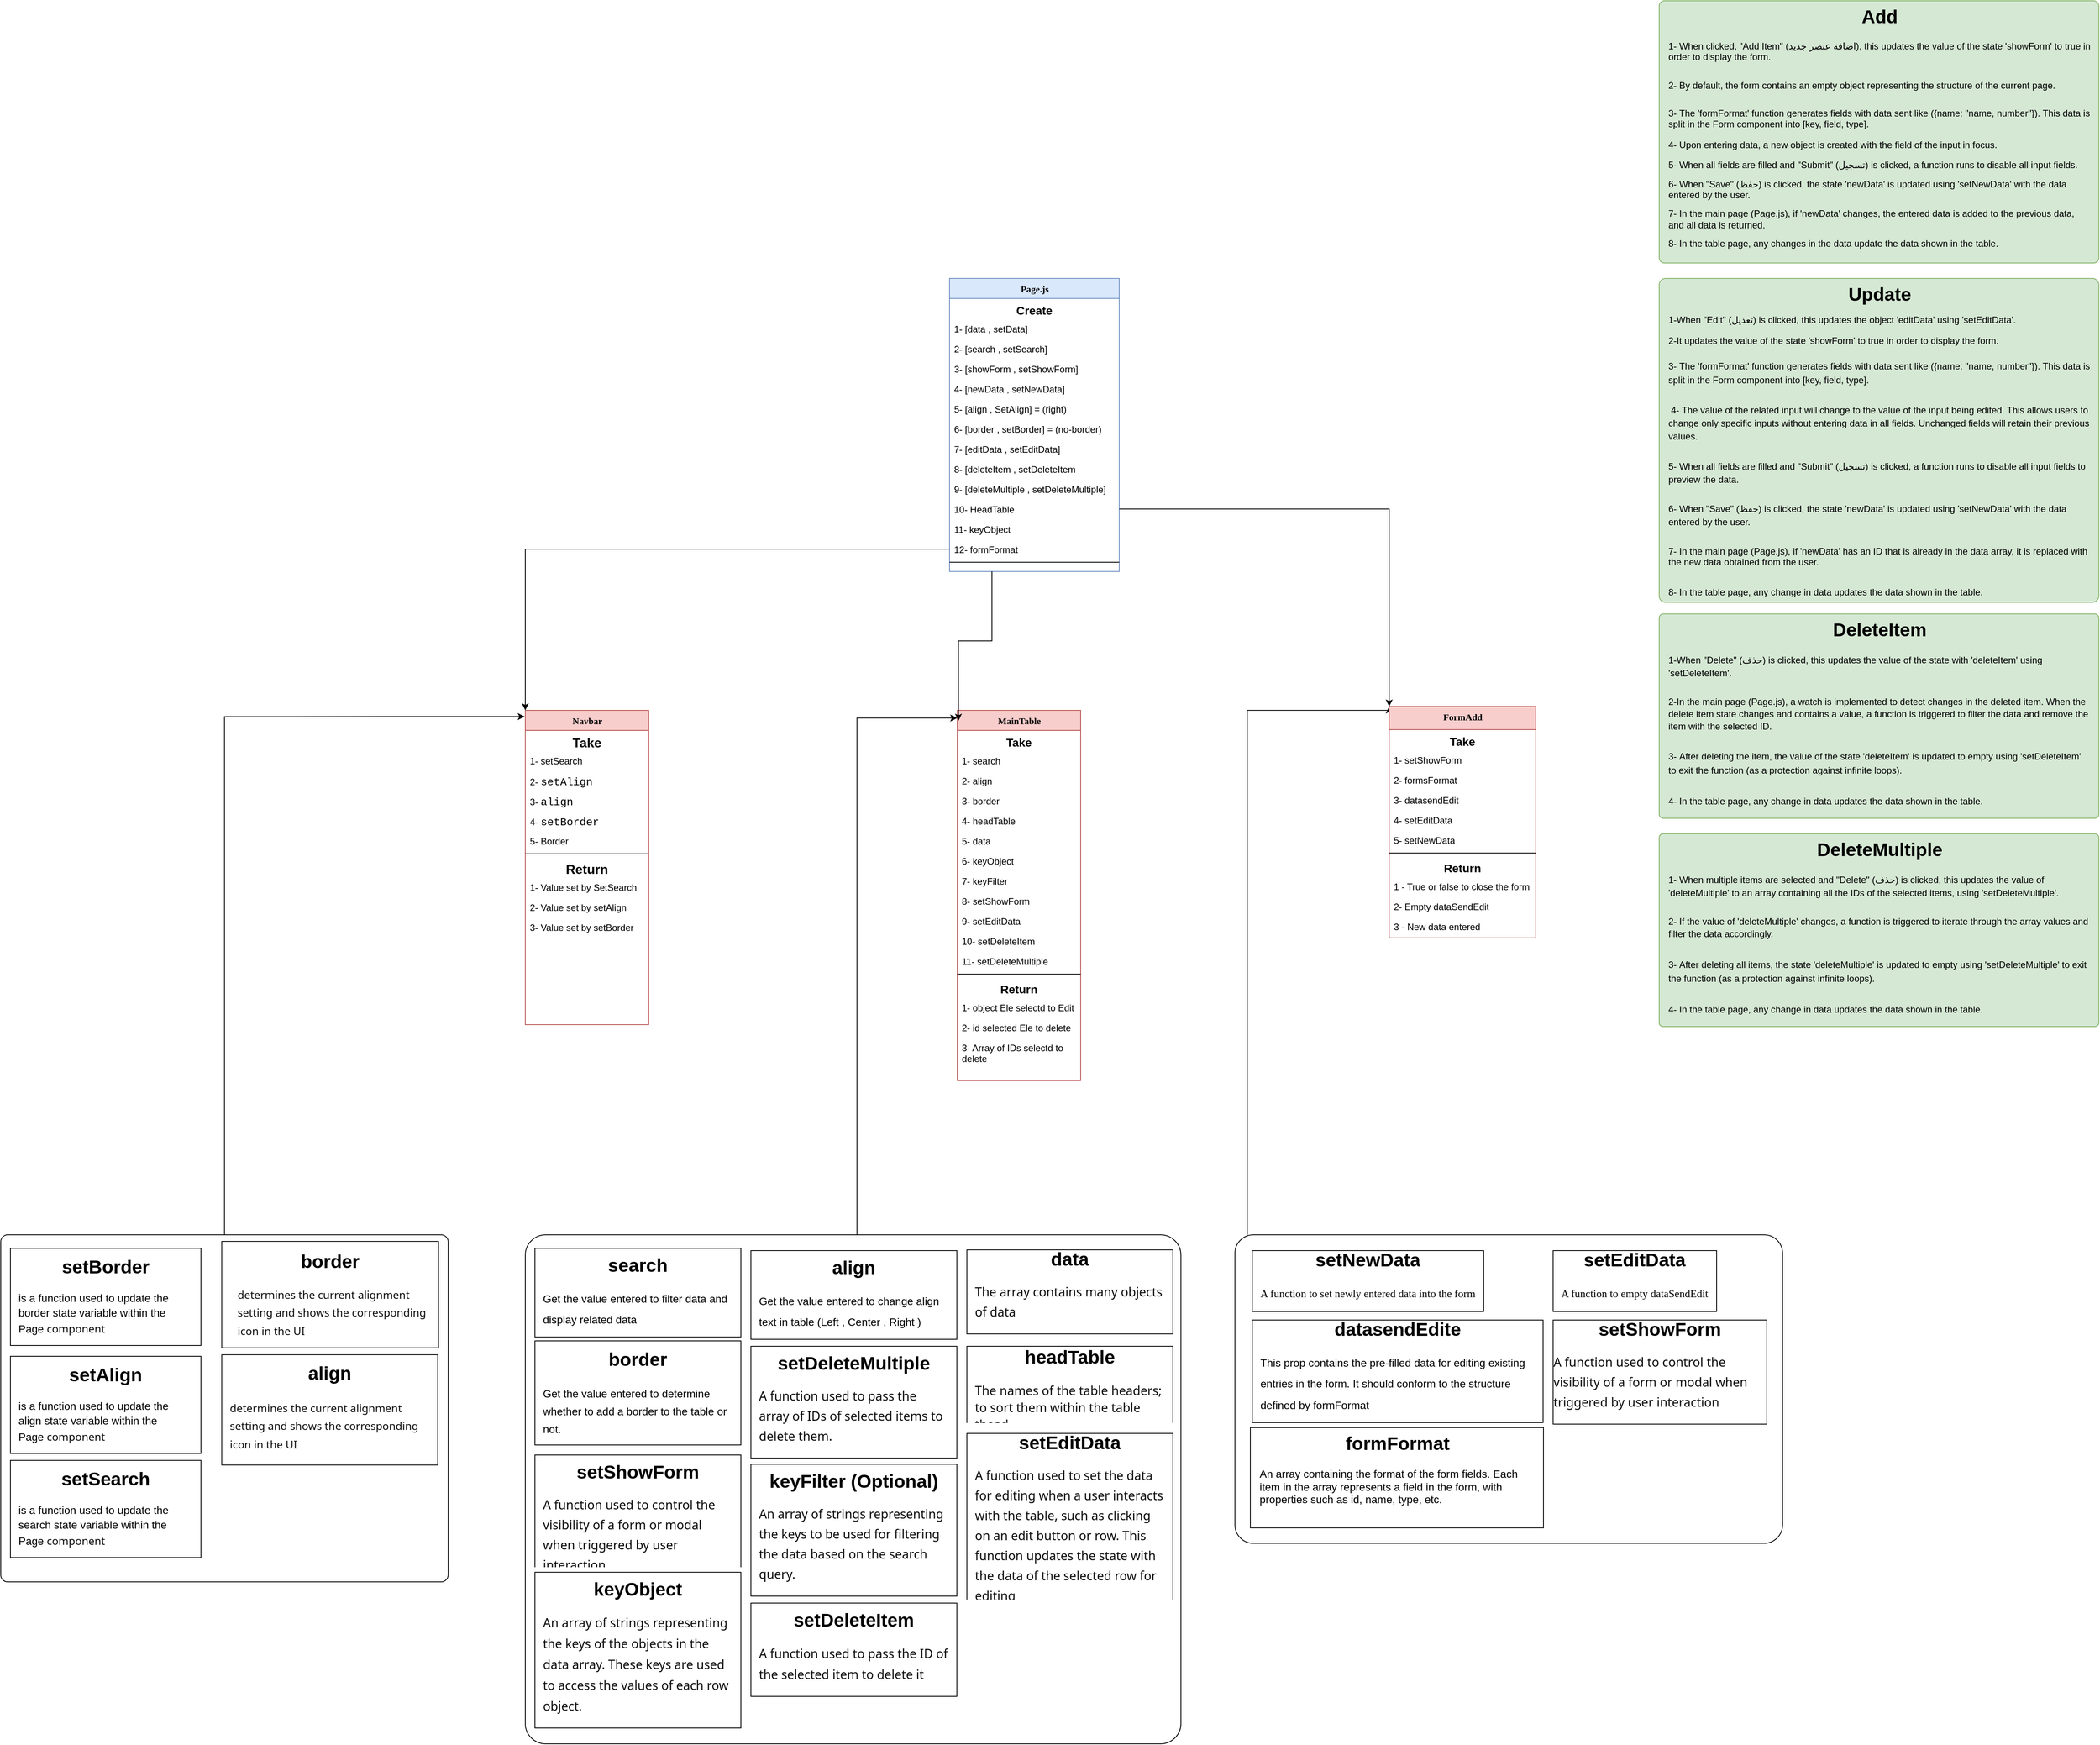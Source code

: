 <mxfile version="24.2.7" type="github">
  <diagram name="Page-1" id="9f46799a-70d6-7492-0946-bef42562c5a5">
    <mxGraphModel dx="2095" dy="1447" grid="1" gridSize="10" guides="1" tooltips="1" connect="1" arrows="1" fold="1" page="1" pageScale="1" pageWidth="1100" pageHeight="850" background="none" math="0" shadow="0">
      <root>
        <mxCell id="0" />
        <mxCell id="1" parent="0" />
        <mxCell id="BGc9-rfhwngNxV3TcEdf-12" style="edgeStyle=orthogonalEdgeStyle;rounded=0;orthogonalLoop=1;jettySize=auto;html=1;exitX=0;exitY=0;exitDx=0;exitDy=0;entryX=0;entryY=0;entryDx=0;entryDy=0;" edge="1" parent="1" target="78961159f06e98e8-30">
          <mxGeometry relative="1" as="geometry">
            <mxPoint x="1146" y="280" as="targetPoint" />
            <mxPoint x="936" y="960" as="sourcePoint" />
            <Array as="points">
              <mxPoint x="936" y="280" />
              <mxPoint x="1120" y="280" />
            </Array>
          </mxGeometry>
        </mxCell>
        <mxCell id="BGc9-rfhwngNxV3TcEdf-5" value="" style="rounded=1;whiteSpace=wrap;html=1;arcSize=6;fillColor=none;" vertex="1" parent="1">
          <mxGeometry x="920" y="960" width="710" height="400" as="geometry" />
        </mxCell>
        <mxCell id="BGc9-rfhwngNxV3TcEdf-11" style="edgeStyle=orthogonalEdgeStyle;rounded=0;orthogonalLoop=1;jettySize=auto;html=1;exitX=0.5;exitY=0;exitDx=0;exitDy=0;" edge="1" parent="1" source="Ejn6gaaikQ-Xtd8Uwc8r-64" target="BQu4C3gWIdR_t5J09sVz-2">
          <mxGeometry relative="1" as="geometry">
            <mxPoint x="540" y="290" as="targetPoint" />
            <Array as="points">
              <mxPoint x="430" y="290" />
            </Array>
          </mxGeometry>
        </mxCell>
        <mxCell id="Ejn6gaaikQ-Xtd8Uwc8r-64" value="" style="rounded=1;whiteSpace=wrap;html=1;glass=0;align=center;verticalAlign=middle;spacingLeft=0;spacingRight=0;spacingTop=0;spacing=0;arcSize=4;fontFamily=Helvetica;fontSize=12;fontColor=default;labelBorderColor=default;labelBackgroundColor=default;fillColor=none;gradientColor=none;" parent="1" vertex="1">
          <mxGeometry y="960" width="850" height="660" as="geometry" />
        </mxCell>
        <mxCell id="Ejn6gaaikQ-Xtd8Uwc8r-2" value="" style="rounded=1;whiteSpace=wrap;html=1;gradientColor=none;fillColor=none;labelBackgroundColor=none;labelBorderColor=none;textShadow=0;fontColor=none;noLabel=1;strokeColor=default;arcSize=2;" parent="1" vertex="1">
          <mxGeometry x="-680" y="960" width="580" height="450" as="geometry" />
        </mxCell>
        <mxCell id="78961159f06e98e8-17" value="Page.js&lt;div&gt;&lt;br&gt;&lt;/div&gt;" style="swimlane;html=1;fontStyle=1;align=center;verticalAlign=top;childLayout=stackLayout;horizontal=1;startSize=26;horizontalStack=0;resizeParent=1;resizeLast=0;collapsible=1;marginBottom=0;swimlaneFillColor=#ffffff;rounded=0;shadow=0;comic=0;labelBackgroundColor=none;strokeWidth=1;fillColor=#dae8fc;fontFamily=Verdana;fontSize=12;strokeColor=#6c8ebf;" parent="1" vertex="1">
          <mxGeometry x="550" y="-280" width="220" height="380" as="geometry" />
        </mxCell>
        <mxCell id="78961159f06e98e8-21" value="&lt;b&gt;&lt;font style=&quot;font-size: 15px;&quot;&gt;Create&lt;/font&gt;&lt;/b&gt;" style="text;html=1;strokeColor=none;fillColor=none;align=center;verticalAlign=top;spacingLeft=4;spacingRight=4;whiteSpace=wrap;overflow=hidden;rotatable=0;points=[[0,0.5],[1,0.5]];portConstraint=eastwest;" parent="78961159f06e98e8-17" vertex="1">
          <mxGeometry y="26" width="220" height="26" as="geometry" />
        </mxCell>
        <mxCell id="78961159f06e98e8-23" value="1- [data , setData]" style="text;html=1;strokeColor=none;fillColor=none;align=left;verticalAlign=top;spacingLeft=4;spacingRight=4;whiteSpace=wrap;overflow=hidden;rotatable=0;points=[[0,0.5],[1,0.5]];portConstraint=eastwest;" parent="78961159f06e98e8-17" vertex="1">
          <mxGeometry y="52" width="220" height="26" as="geometry" />
        </mxCell>
        <mxCell id="78961159f06e98e8-25" value="2- [search , setSearch]" style="text;html=1;strokeColor=none;fillColor=none;align=left;verticalAlign=top;spacingLeft=4;spacingRight=4;whiteSpace=wrap;overflow=hidden;rotatable=0;points=[[0,0.5],[1,0.5]];portConstraint=eastwest;" parent="78961159f06e98e8-17" vertex="1">
          <mxGeometry y="78" width="220" height="26" as="geometry" />
        </mxCell>
        <mxCell id="78961159f06e98e8-26" value="3- [showForm , setShowForm]" style="text;html=1;strokeColor=none;fillColor=none;align=left;verticalAlign=top;spacingLeft=4;spacingRight=4;whiteSpace=wrap;overflow=hidden;rotatable=0;points=[[0,0.5],[1,0.5]];portConstraint=eastwest;" parent="78961159f06e98e8-17" vertex="1">
          <mxGeometry y="104" width="220" height="26" as="geometry" />
        </mxCell>
        <mxCell id="78961159f06e98e8-24" value="4- [newData , setNewData]" style="text;html=1;strokeColor=none;fillColor=none;align=left;verticalAlign=top;spacingLeft=4;spacingRight=4;whiteSpace=wrap;overflow=hidden;rotatable=0;points=[[0,0.5],[1,0.5]];portConstraint=eastwest;" parent="78961159f06e98e8-17" vertex="1">
          <mxGeometry y="130" width="220" height="26" as="geometry" />
        </mxCell>
        <mxCell id="78961159f06e98e8-20" value="5- [align , SetAlign] = (right)" style="text;html=1;strokeColor=none;fillColor=none;align=left;verticalAlign=top;spacingLeft=4;spacingRight=4;whiteSpace=wrap;overflow=hidden;rotatable=0;points=[[0,0.5],[1,0.5]];portConstraint=eastwest;" parent="78961159f06e98e8-17" vertex="1">
          <mxGeometry y="156" width="220" height="26" as="geometry" />
        </mxCell>
        <mxCell id="78961159f06e98e8-27" value="6- [border , setBorder] = (no-border)" style="text;html=1;strokeColor=none;fillColor=none;align=left;verticalAlign=top;spacingLeft=4;spacingRight=4;whiteSpace=wrap;overflow=hidden;rotatable=0;points=[[0,0.5],[1,0.5]];portConstraint=eastwest;" parent="78961159f06e98e8-17" vertex="1">
          <mxGeometry y="182" width="220" height="26" as="geometry" />
        </mxCell>
        <mxCell id="BGc9-rfhwngNxV3TcEdf-13" value="7- [editData , setEditData]&amp;nbsp;" style="text;html=1;strokeColor=none;fillColor=none;align=left;verticalAlign=top;spacingLeft=4;spacingRight=4;whiteSpace=wrap;overflow=hidden;rotatable=0;points=[[0,0.5],[1,0.5]];portConstraint=eastwest;" vertex="1" parent="78961159f06e98e8-17">
          <mxGeometry y="208" width="220" height="26" as="geometry" />
        </mxCell>
        <mxCell id="BGc9-rfhwngNxV3TcEdf-14" value="8- [deleteItem , setDeleteItem" style="text;html=1;strokeColor=none;fillColor=none;align=left;verticalAlign=top;spacingLeft=4;spacingRight=4;whiteSpace=wrap;overflow=hidden;rotatable=0;points=[[0,0.5],[1,0.5]];portConstraint=eastwest;" vertex="1" parent="78961159f06e98e8-17">
          <mxGeometry y="234" width="220" height="26" as="geometry" />
        </mxCell>
        <mxCell id="BGc9-rfhwngNxV3TcEdf-15" value="9- [deleteMultiple , setDeleteMultiple]" style="text;html=1;strokeColor=none;fillColor=none;align=left;verticalAlign=top;spacingLeft=4;spacingRight=4;whiteSpace=wrap;overflow=hidden;rotatable=0;points=[[0,0.5],[1,0.5]];portConstraint=eastwest;" vertex="1" parent="78961159f06e98e8-17">
          <mxGeometry y="260" width="220" height="26" as="geometry" />
        </mxCell>
        <mxCell id="BGc9-rfhwngNxV3TcEdf-31" value="10- HeadTable" style="text;html=1;strokeColor=none;fillColor=none;align=left;verticalAlign=top;spacingLeft=4;spacingRight=4;whiteSpace=wrap;overflow=hidden;rotatable=0;points=[[0,0.5],[1,0.5]];portConstraint=eastwest;" vertex="1" parent="78961159f06e98e8-17">
          <mxGeometry y="286" width="220" height="26" as="geometry" />
        </mxCell>
        <mxCell id="BGc9-rfhwngNxV3TcEdf-32" value="11- keyObject" style="text;html=1;strokeColor=none;fillColor=none;align=left;verticalAlign=top;spacingLeft=4;spacingRight=4;whiteSpace=wrap;overflow=hidden;rotatable=0;points=[[0,0.5],[1,0.5]];portConstraint=eastwest;" vertex="1" parent="78961159f06e98e8-17">
          <mxGeometry y="312" width="220" height="26" as="geometry" />
        </mxCell>
        <mxCell id="BGc9-rfhwngNxV3TcEdf-17" value="12- formFormat" style="text;html=1;strokeColor=none;fillColor=none;align=left;verticalAlign=top;spacingLeft=4;spacingRight=4;whiteSpace=wrap;overflow=hidden;rotatable=0;points=[[0,0.5],[1,0.5]];portConstraint=eastwest;" vertex="1" parent="78961159f06e98e8-17">
          <mxGeometry y="338" width="220" height="26" as="geometry" />
        </mxCell>
        <mxCell id="78961159f06e98e8-19" value="" style="line;html=1;strokeWidth=1;fillColor=none;align=left;verticalAlign=middle;spacingTop=-1;spacingLeft=3;spacingRight=3;rotatable=0;labelPosition=right;points=[];portConstraint=eastwest;" parent="78961159f06e98e8-17" vertex="1">
          <mxGeometry y="364" width="220" height="8" as="geometry" />
        </mxCell>
        <mxCell id="78961159f06e98e8-30" value="FormAdd" style="swimlane;html=1;fontStyle=1;align=center;verticalAlign=top;childLayout=stackLayout;horizontal=1;startSize=30;horizontalStack=0;resizeParent=1;resizeLast=0;collapsible=1;marginBottom=0;swimlaneFillColor=#ffffff;rounded=0;shadow=0;comic=0;labelBackgroundColor=none;strokeWidth=1;fillColor=#f8cecc;fontFamily=Verdana;fontSize=12;strokeColor=#b85450;" parent="1" vertex="1">
          <mxGeometry x="1120" y="275" width="190" height="300" as="geometry" />
        </mxCell>
        <mxCell id="78961159f06e98e8-31" value="&lt;b&gt;&lt;font style=&quot;font-size: 15px;&quot;&gt;Take&lt;/font&gt;&lt;/b&gt;" style="text;html=1;strokeColor=none;fillColor=none;align=center;verticalAlign=top;spacingLeft=4;spacingRight=4;whiteSpace=wrap;overflow=hidden;rotatable=0;points=[[0,0.5],[1,0.5]];portConstraint=eastwest;" parent="78961159f06e98e8-30" vertex="1">
          <mxGeometry y="30" width="190" height="26" as="geometry" />
        </mxCell>
        <mxCell id="78961159f06e98e8-32" value="1- setShowForm" style="text;html=1;strokeColor=none;fillColor=none;align=left;verticalAlign=top;spacingLeft=4;spacingRight=4;whiteSpace=wrap;overflow=hidden;rotatable=0;points=[[0,0.5],[1,0.5]];portConstraint=eastwest;" parent="78961159f06e98e8-30" vertex="1">
          <mxGeometry y="56" width="190" height="26" as="geometry" />
        </mxCell>
        <mxCell id="78961159f06e98e8-33" value="2- formsFormat" style="text;html=1;strokeColor=none;fillColor=none;align=left;verticalAlign=top;spacingLeft=4;spacingRight=4;whiteSpace=wrap;overflow=hidden;rotatable=0;points=[[0,0.5],[1,0.5]];portConstraint=eastwest;" parent="78961159f06e98e8-30" vertex="1">
          <mxGeometry y="82" width="190" height="26" as="geometry" />
        </mxCell>
        <mxCell id="78961159f06e98e8-34" value="3- datasendEdit" style="text;html=1;strokeColor=none;fillColor=none;align=left;verticalAlign=top;spacingLeft=4;spacingRight=4;whiteSpace=wrap;overflow=hidden;rotatable=0;points=[[0,0.5],[1,0.5]];portConstraint=eastwest;" parent="78961159f06e98e8-30" vertex="1">
          <mxGeometry y="108" width="190" height="26" as="geometry" />
        </mxCell>
        <mxCell id="78961159f06e98e8-36" value="4- setEditData" style="text;html=1;strokeColor=none;fillColor=none;align=left;verticalAlign=top;spacingLeft=4;spacingRight=4;whiteSpace=wrap;overflow=hidden;rotatable=0;points=[[0,0.5],[1,0.5]];portConstraint=eastwest;" parent="78961159f06e98e8-30" vertex="1">
          <mxGeometry y="134" width="190" height="26" as="geometry" />
        </mxCell>
        <mxCell id="78961159f06e98e8-37" value="5- setNewData" style="text;html=1;strokeColor=none;fillColor=none;align=left;verticalAlign=top;spacingLeft=4;spacingRight=4;whiteSpace=wrap;overflow=hidden;rotatable=0;points=[[0,0.5],[1,0.5]];portConstraint=eastwest;" parent="78961159f06e98e8-30" vertex="1">
          <mxGeometry y="160" width="190" height="26" as="geometry" />
        </mxCell>
        <mxCell id="78961159f06e98e8-38" value="" style="line;html=1;strokeWidth=1;fillColor=none;align=left;verticalAlign=middle;spacingTop=-1;spacingLeft=3;spacingRight=3;rotatable=0;labelPosition=right;points=[];portConstraint=eastwest;" parent="78961159f06e98e8-30" vertex="1">
          <mxGeometry y="186" width="190" height="8" as="geometry" />
        </mxCell>
        <mxCell id="78961159f06e98e8-39" value="&lt;b&gt;&lt;font style=&quot;font-size: 15px;&quot;&gt;Return&lt;/font&gt;&lt;/b&gt;" style="text;html=1;strokeColor=none;fillColor=none;align=center;verticalAlign=top;spacingLeft=4;spacingRight=4;whiteSpace=wrap;overflow=hidden;rotatable=0;points=[[0,0.5],[1,0.5]];portConstraint=eastwest;" parent="78961159f06e98e8-30" vertex="1">
          <mxGeometry y="194" width="190" height="26" as="geometry" />
        </mxCell>
        <mxCell id="78961159f06e98e8-42" value="1 - True or false to close the form" style="text;html=1;strokeColor=none;fillColor=none;align=left;verticalAlign=top;spacingLeft=4;spacingRight=4;whiteSpace=wrap;overflow=hidden;rotatable=0;points=[[0,0.5],[1,0.5]];portConstraint=eastwest;" parent="78961159f06e98e8-30" vertex="1">
          <mxGeometry y="220" width="190" height="26" as="geometry" />
        </mxCell>
        <mxCell id="78961159f06e98e8-40" value="2- Empty dataSendEdit" style="text;html=1;strokeColor=none;fillColor=none;align=left;verticalAlign=top;spacingLeft=4;spacingRight=4;whiteSpace=wrap;overflow=hidden;rotatable=0;points=[[0,0.5],[1,0.5]];portConstraint=eastwest;" parent="78961159f06e98e8-30" vertex="1">
          <mxGeometry y="246" width="190" height="26" as="geometry" />
        </mxCell>
        <mxCell id="Ejn6gaaikQ-Xtd8Uwc8r-51" value="3 - New data entered" style="text;html=1;strokeColor=none;fillColor=none;align=left;verticalAlign=top;spacingLeft=4;spacingRight=4;whiteSpace=wrap;overflow=hidden;rotatable=0;points=[[0,0.5],[1,0.5]];portConstraint=eastwest;" parent="78961159f06e98e8-30" vertex="1">
          <mxGeometry y="272" width="190" height="26" as="geometry" />
        </mxCell>
        <mxCell id="78961159f06e98e8-69" value="Navbar" style="swimlane;html=1;fontStyle=1;align=center;verticalAlign=top;childLayout=stackLayout;horizontal=1;startSize=26;horizontalStack=0;resizeParent=1;resizeLast=0;collapsible=1;marginBottom=0;swimlaneFillColor=none;rounded=0;shadow=0;comic=0;labelBackgroundColor=none;strokeWidth=1;fontFamily=Verdana;fontSize=12;labelBorderColor=none;fillColor=#f8cecc;strokeColor=#b85450;" parent="1" vertex="1">
          <mxGeometry y="280" width="160" height="407.5" as="geometry" />
        </mxCell>
        <mxCell id="78961159f06e98e8-70" value="&lt;b&gt;&lt;font style=&quot;font-size: 17px;&quot;&gt;Take&lt;/font&gt;&lt;/b&gt;" style="text;html=1;strokeColor=none;fillColor=none;align=center;verticalAlign=top;spacingLeft=4;spacingRight=4;whiteSpace=wrap;overflow=hidden;rotatable=0;points=[[0,0.5],[1,0.5]];portConstraint=eastwest;" parent="78961159f06e98e8-69" vertex="1">
          <mxGeometry y="26" width="160" height="26" as="geometry" />
        </mxCell>
        <mxCell id="78961159f06e98e8-71" value="1- setSearch" style="text;html=1;strokeColor=none;fillColor=none;align=left;verticalAlign=top;spacingLeft=4;spacingRight=4;whiteSpace=wrap;overflow=hidden;rotatable=0;points=[[0,0.5],[1,0.5]];portConstraint=eastwest;labelBackgroundColor=none;labelBorderColor=none;" parent="78961159f06e98e8-69" vertex="1">
          <mxGeometry y="52" width="160" height="26" as="geometry" />
        </mxCell>
        <mxCell id="78961159f06e98e8-72" value="2-&amp;nbsp;&lt;span style=&quot;font-family: Consolas, &amp;quot;Courier New&amp;quot;, monospace; font-size: 14px; white-space: pre;&quot;&gt;setAlign&lt;/span&gt;" style="text;html=1;strokeColor=none;fillColor=none;align=left;verticalAlign=top;spacingLeft=4;spacingRight=4;whiteSpace=wrap;overflow=hidden;rotatable=0;points=[[0,0.5],[1,0.5]];portConstraint=eastwest;textShadow=0;fontColor=default;labelBackgroundColor=default;" parent="78961159f06e98e8-69" vertex="1">
          <mxGeometry y="78" width="160" height="26" as="geometry" />
        </mxCell>
        <mxCell id="BQu4C3gWIdR_t5J09sVz-29" value="3-&amp;nbsp;&lt;span style=&quot;font-family: Consolas, &amp;quot;Courier New&amp;quot;, monospace; font-size: 14px; white-space: pre;&quot;&gt;align&lt;/span&gt;" style="text;html=1;strokeColor=none;fillColor=none;align=left;verticalAlign=top;spacingLeft=4;spacingRight=4;whiteSpace=wrap;overflow=hidden;rotatable=0;points=[[0,0.5],[1,0.5]];portConstraint=eastwest;textShadow=0;fontColor=default;labelBackgroundColor=default;shadow=0;" parent="78961159f06e98e8-69" vertex="1">
          <mxGeometry y="104" width="160" height="26" as="geometry" />
        </mxCell>
        <mxCell id="BQu4C3gWIdR_t5J09sVz-30" value="4-&amp;nbsp;&lt;span style=&quot;font-family: Consolas, &amp;quot;Courier New&amp;quot;, monospace; font-size: 14px; white-space: pre;&quot;&gt;setBorder&lt;/span&gt;" style="text;html=1;strokeColor=none;fillColor=none;align=left;verticalAlign=top;spacingLeft=4;spacingRight=4;whiteSpace=wrap;overflow=hidden;rotatable=0;points=[[0,0.5],[1,0.5]];portConstraint=eastwest;textShadow=0;fontColor=default;labelBackgroundColor=default;" parent="78961159f06e98e8-69" vertex="1">
          <mxGeometry y="130" width="160" height="26" as="geometry" />
        </mxCell>
        <mxCell id="BQu4C3gWIdR_t5J09sVz-31" value="5- Border" style="text;html=1;strokeColor=none;fillColor=none;align=left;verticalAlign=top;spacingLeft=4;spacingRight=4;whiteSpace=wrap;overflow=hidden;rotatable=0;points=[[0,0.5],[1,0.5]];portConstraint=eastwest;textShadow=0;fontColor=default;labelBackgroundColor=default;" parent="78961159f06e98e8-69" vertex="1">
          <mxGeometry y="156" width="160" height="26" as="geometry" />
        </mxCell>
        <mxCell id="BQu4C3gWIdR_t5J09sVz-9" value="" style="line;html=1;strokeWidth=1;fillColor=none;align=left;verticalAlign=middle;spacingTop=-1;spacingLeft=3;spacingRight=3;rotatable=0;labelPosition=right;points=[];portConstraint=eastwest;" parent="78961159f06e98e8-69" vertex="1">
          <mxGeometry y="182" width="160" height="8" as="geometry" />
        </mxCell>
        <mxCell id="BQu4C3gWIdR_t5J09sVz-40" value="&lt;span style=&quot;font-size: 17px;&quot;&gt;&lt;b&gt;Return&lt;/b&gt;&lt;/span&gt;" style="text;html=1;strokeColor=none;fillColor=none;align=center;verticalAlign=top;spacingLeft=4;spacingRight=4;whiteSpace=wrap;overflow=hidden;rotatable=0;points=[[0,0.5],[1,0.5]];portConstraint=eastwest;" parent="78961159f06e98e8-69" vertex="1">
          <mxGeometry y="190" width="160" height="26" as="geometry" />
        </mxCell>
        <mxCell id="BQu4C3gWIdR_t5J09sVz-41" value="1- Value set by SetSearch" style="text;html=1;strokeColor=none;fillColor=none;align=left;verticalAlign=top;spacingLeft=4;spacingRight=4;whiteSpace=wrap;overflow=hidden;rotatable=0;points=[[0,0.5],[1,0.5]];portConstraint=eastwest;textShadow=0;fontColor=default;labelBackgroundColor=default;" parent="78961159f06e98e8-69" vertex="1">
          <mxGeometry y="216" width="160" height="26" as="geometry" />
        </mxCell>
        <mxCell id="BQu4C3gWIdR_t5J09sVz-42" value="2- Value set by setAlign" style="text;html=1;strokeColor=none;fillColor=none;align=left;verticalAlign=top;spacingLeft=4;spacingRight=4;whiteSpace=wrap;overflow=hidden;rotatable=0;points=[[0,0.5],[1,0.5]];portConstraint=eastwest;textShadow=0;fontColor=default;labelBackgroundColor=default;" parent="78961159f06e98e8-69" vertex="1">
          <mxGeometry y="242" width="160" height="26" as="geometry" />
        </mxCell>
        <mxCell id="BQu4C3gWIdR_t5J09sVz-43" value="3- Value set by setBorder" style="text;html=1;strokeColor=none;fillColor=none;align=left;verticalAlign=top;spacingLeft=4;spacingRight=4;whiteSpace=wrap;overflow=hidden;rotatable=0;points=[[0,0.5],[1,0.5]];portConstraint=eastwest;textShadow=0;fontColor=default;labelBackgroundColor=default;" parent="78961159f06e98e8-69" vertex="1">
          <mxGeometry y="268" width="160" height="26" as="geometry" />
        </mxCell>
        <mxCell id="BQu4C3gWIdR_t5J09sVz-2" value="MainTable" style="swimlane;html=1;fontStyle=1;align=center;verticalAlign=top;childLayout=stackLayout;horizontal=1;startSize=26;horizontalStack=0;resizeParent=1;resizeLast=0;collapsible=1;marginBottom=0;swimlaneFillColor=#ffffff;rounded=0;shadow=0;comic=0;labelBackgroundColor=none;strokeWidth=1;fillColor=#f8cecc;fontFamily=Verdana;fontSize=12;strokeColor=#b85450;" parent="1" vertex="1">
          <mxGeometry x="560" y="280" width="160" height="480" as="geometry" />
        </mxCell>
        <mxCell id="BQu4C3gWIdR_t5J09sVz-3" value="&lt;font style=&quot;font-size: 15px;&quot;&gt;&lt;b&gt;Take&lt;/b&gt;&lt;/font&gt;" style="text;html=1;strokeColor=none;fillColor=none;align=center;verticalAlign=top;spacingLeft=4;spacingRight=4;whiteSpace=wrap;overflow=hidden;rotatable=0;points=[[0,0.5],[1,0.5]];portConstraint=eastwest;" parent="BQu4C3gWIdR_t5J09sVz-2" vertex="1">
          <mxGeometry y="26" width="160" height="26" as="geometry" />
        </mxCell>
        <mxCell id="BQu4C3gWIdR_t5J09sVz-4" value="1- search" style="text;html=1;strokeColor=none;fillColor=none;align=left;verticalAlign=top;spacingLeft=4;spacingRight=4;whiteSpace=wrap;overflow=hidden;rotatable=0;points=[[0,0.5],[1,0.5]];portConstraint=eastwest;" parent="BQu4C3gWIdR_t5J09sVz-2" vertex="1">
          <mxGeometry y="52" width="160" height="26" as="geometry" />
        </mxCell>
        <mxCell id="BQu4C3gWIdR_t5J09sVz-5" value="2- align" style="text;html=1;strokeColor=none;fillColor=none;align=left;verticalAlign=top;spacingLeft=4;spacingRight=4;whiteSpace=wrap;overflow=hidden;rotatable=0;points=[[0,0.5],[1,0.5]];portConstraint=eastwest;" parent="BQu4C3gWIdR_t5J09sVz-2" vertex="1">
          <mxGeometry y="78" width="160" height="26" as="geometry" />
        </mxCell>
        <mxCell id="Ejn6gaaikQ-Xtd8Uwc8r-41" value="3- border" style="text;html=1;strokeColor=none;fillColor=none;align=left;verticalAlign=top;spacingLeft=4;spacingRight=4;whiteSpace=wrap;overflow=hidden;rotatable=0;points=[[0,0.5],[1,0.5]];portConstraint=eastwest;" parent="BQu4C3gWIdR_t5J09sVz-2" vertex="1">
          <mxGeometry y="104" width="160" height="26" as="geometry" />
        </mxCell>
        <mxCell id="BQu4C3gWIdR_t5J09sVz-6" value="4- headTable" style="text;html=1;strokeColor=none;fillColor=none;align=left;verticalAlign=top;spacingLeft=4;spacingRight=4;whiteSpace=wrap;overflow=hidden;rotatable=0;points=[[0,0.5],[1,0.5]];portConstraint=eastwest;" parent="BQu4C3gWIdR_t5J09sVz-2" vertex="1">
          <mxGeometry y="130" width="160" height="26" as="geometry" />
        </mxCell>
        <mxCell id="BQu4C3gWIdR_t5J09sVz-7" value="5- data" style="text;html=1;strokeColor=none;fillColor=none;align=left;verticalAlign=top;spacingLeft=4;spacingRight=4;whiteSpace=wrap;overflow=hidden;rotatable=0;points=[[0,0.5],[1,0.5]];portConstraint=eastwest;" parent="BQu4C3gWIdR_t5J09sVz-2" vertex="1">
          <mxGeometry y="156" width="160" height="26" as="geometry" />
        </mxCell>
        <mxCell id="BQu4C3gWIdR_t5J09sVz-8" value="6- keyObject" style="text;html=1;strokeColor=none;fillColor=none;align=left;verticalAlign=top;spacingLeft=4;spacingRight=4;whiteSpace=wrap;overflow=hidden;rotatable=0;points=[[0,0.5],[1,0.5]];portConstraint=eastwest;" parent="BQu4C3gWIdR_t5J09sVz-2" vertex="1">
          <mxGeometry y="182" width="160" height="26" as="geometry" />
        </mxCell>
        <mxCell id="BQu4C3gWIdR_t5J09sVz-11" value="7- keyFilter" style="text;html=1;strokeColor=none;fillColor=none;align=left;verticalAlign=top;spacingLeft=4;spacingRight=4;whiteSpace=wrap;overflow=hidden;rotatable=0;points=[[0,0.5],[1,0.5]];portConstraint=eastwest;" parent="BQu4C3gWIdR_t5J09sVz-2" vertex="1">
          <mxGeometry y="208" width="160" height="26" as="geometry" />
        </mxCell>
        <mxCell id="BQu4C3gWIdR_t5J09sVz-12" value="8- setShowForm" style="text;html=1;strokeColor=none;fillColor=none;align=left;verticalAlign=top;spacingLeft=4;spacingRight=4;whiteSpace=wrap;overflow=hidden;rotatable=0;points=[[0,0.5],[1,0.5]];portConstraint=eastwest;" parent="BQu4C3gWIdR_t5J09sVz-2" vertex="1">
          <mxGeometry y="234" width="160" height="26" as="geometry" />
        </mxCell>
        <mxCell id="BQu4C3gWIdR_t5J09sVz-13" value="9- setEditData" style="text;html=1;strokeColor=none;fillColor=none;align=left;verticalAlign=top;spacingLeft=4;spacingRight=4;whiteSpace=wrap;overflow=hidden;rotatable=0;points=[[0,0.5],[1,0.5]];portConstraint=eastwest;" parent="BQu4C3gWIdR_t5J09sVz-2" vertex="1">
          <mxGeometry y="260" width="160" height="26" as="geometry" />
        </mxCell>
        <mxCell id="BQu4C3gWIdR_t5J09sVz-53" value="10- setDeleteItem" style="text;html=1;strokeColor=none;fillColor=none;align=left;verticalAlign=top;spacingLeft=4;spacingRight=4;whiteSpace=wrap;overflow=hidden;rotatable=0;points=[[0,0.5],[1,0.5]];portConstraint=eastwest;" parent="BQu4C3gWIdR_t5J09sVz-2" vertex="1">
          <mxGeometry y="286" width="160" height="26" as="geometry" />
        </mxCell>
        <mxCell id="BQu4C3gWIdR_t5J09sVz-54" value="11- setDeleteMultiple" style="text;html=1;strokeColor=none;fillColor=none;align=left;verticalAlign=top;spacingLeft=4;spacingRight=4;whiteSpace=wrap;overflow=hidden;rotatable=0;points=[[0,0.5],[1,0.5]];portConstraint=eastwest;fontFamily=Helvetica;fontSize=12;fontColor=default;" parent="BQu4C3gWIdR_t5J09sVz-2" vertex="1">
          <mxGeometry y="312" width="160" height="26" as="geometry" />
        </mxCell>
        <mxCell id="BQu4C3gWIdR_t5J09sVz-52" value="" style="line;html=1;strokeWidth=1;fillColor=none;align=left;verticalAlign=middle;spacingTop=-1;spacingLeft=3;spacingRight=3;rotatable=0;labelPosition=right;points=[];portConstraint=eastwest;" parent="BQu4C3gWIdR_t5J09sVz-2" vertex="1">
          <mxGeometry y="338" width="160" height="8" as="geometry" />
        </mxCell>
        <mxCell id="BQu4C3gWIdR_t5J09sVz-55" value="&lt;b&gt;&lt;font style=&quot;font-size: 15px;&quot;&gt;Return&lt;/font&gt;&lt;/b&gt;" style="text;html=1;strokeColor=none;fillColor=none;align=center;verticalAlign=top;spacingLeft=4;spacingRight=4;whiteSpace=wrap;overflow=hidden;rotatable=0;points=[[0,0.5],[1,0.5]];portConstraint=eastwest;" parent="BQu4C3gWIdR_t5J09sVz-2" vertex="1">
          <mxGeometry y="346" width="160" height="26" as="geometry" />
        </mxCell>
        <mxCell id="c2nVhI1lKvrCwRCXkf1z-3" value="1- object Ele selectd to Edit" style="text;html=1;strokeColor=none;fillColor=none;align=left;verticalAlign=top;spacingLeft=4;spacingRight=4;whiteSpace=wrap;overflow=hidden;rotatable=1;points=[[0,0.5],[1,0.5]];portConstraint=eastwest;movable=1;resizable=1;deletable=1;editable=1;locked=0;connectable=1;" parent="BQu4C3gWIdR_t5J09sVz-2" vertex="1">
          <mxGeometry y="372" width="160" height="26" as="geometry" />
        </mxCell>
        <mxCell id="c2nVhI1lKvrCwRCXkf1z-1" value="2- id selected Ele to delete" style="text;html=1;strokeColor=none;fillColor=none;align=left;verticalAlign=top;spacingLeft=4;spacingRight=4;whiteSpace=wrap;overflow=hidden;rotatable=1;points=[[0,0.5],[1,0.5]];portConstraint=eastwest;movable=1;resizable=1;deletable=1;editable=1;locked=0;connectable=1;" parent="BQu4C3gWIdR_t5J09sVz-2" vertex="1">
          <mxGeometry y="398" width="160" height="26" as="geometry" />
        </mxCell>
        <mxCell id="Ejn6gaaikQ-Xtd8Uwc8r-40" style="edgeStyle=orthogonalEdgeStyle;rounded=0;orthogonalLoop=1;jettySize=auto;html=1;exitX=1;exitY=0.5;exitDx=0;exitDy=0;" parent="BQu4C3gWIdR_t5J09sVz-2" source="BQu4C3gWIdR_t5J09sVz-54" target="BQu4C3gWIdR_t5J09sVz-54" edge="1">
          <mxGeometry relative="1" as="geometry" />
        </mxCell>
        <mxCell id="c2nVhI1lKvrCwRCXkf1z-2" value="3- Array of IDs selectd to delete&amp;nbsp;" style="text;html=1;strokeColor=none;fillColor=none;align=left;verticalAlign=top;spacingLeft=4;spacingRight=4;whiteSpace=wrap;overflow=hidden;rotatable=1;points=[[0,0.5],[1,0.5]];portConstraint=eastwest;movable=1;resizable=1;deletable=1;editable=1;locked=0;connectable=1;" parent="BQu4C3gWIdR_t5J09sVz-2" vertex="1">
          <mxGeometry y="424" width="160" height="38" as="geometry" />
        </mxCell>
        <mxCell id="BQu4C3gWIdR_t5J09sVz-46" value="&lt;h1 style=&quot;text-align: center; margin-top: 0px; padding-top: 10px;&quot;&gt;setAlign&lt;/h1&gt;&lt;h1 style=&quot;margin: 10px; line-height: 19.6px; font-size: 14px; padding-top: 0px; padding-left: 0px;&quot;&gt;&lt;span style=&quot;font-weight: normal;&quot;&gt;is a function used to update the align state variable within the Page&amp;nbsp;&lt;span style=&quot;white-space-collapse: preserve; color: rgb(13, 13, 13); font-family: Söhne, ui-sans-serif, system-ui, -apple-system, &amp;quot;Segoe UI&amp;quot;, Roboto, Ubuntu, Cantarell, &amp;quot;Noto Sans&amp;quot;, sans-serif, &amp;quot;Helvetica Neue&amp;quot;, Arial, &amp;quot;Apple Color Emoji&amp;quot;, &amp;quot;Segoe UI Emoji&amp;quot;, &amp;quot;Segoe UI Symbol&amp;quot;, &amp;quot;Noto Color Emoji&amp;quot;;&quot;&gt;component&lt;/span&gt;&lt;/span&gt;&lt;/h1&gt;" style="text;html=1;whiteSpace=wrap;overflow=hidden;rounded=0;labelBackgroundColor=default;labelBorderColor=default;spacingLeft=0;" parent="1" vertex="1">
          <mxGeometry x="-670" y="1110" width="250" height="138.5" as="geometry" />
        </mxCell>
        <mxCell id="BQu4C3gWIdR_t5J09sVz-49" value="&lt;h1 style=&quot;text-align: center; margin-top: 0px; padding-top: 10px;&quot;&gt;setBorder&lt;/h1&gt;&lt;h1 style=&quot;margin: 10px; line-height: 140%; font-size: 14px; padding-left: 0px; padding-right: 0px;&quot;&gt;&lt;span style=&quot;font-weight: normal;&quot;&gt;is a function used to update the border state variable within the Page &lt;span style=&quot;white-space-collapse: preserve; color: rgb(13, 13, 13); font-family: Söhne, ui-sans-serif, system-ui, -apple-system, &amp;quot;Segoe UI&amp;quot;, Roboto, Ubuntu, Cantarell, &amp;quot;Noto Sans&amp;quot;, sans-serif, &amp;quot;Helvetica Neue&amp;quot;, Arial, &amp;quot;Apple Color Emoji&amp;quot;, &amp;quot;Segoe UI Emoji&amp;quot;, &amp;quot;Segoe UI Symbol&amp;quot;, &amp;quot;Noto Color Emoji&amp;quot;;&quot;&gt;component&lt;/span&gt;&lt;/span&gt;&lt;/h1&gt;" style="text;html=1;whiteSpace=wrap;overflow=hidden;rounded=0;labelBackgroundColor=default;labelBorderColor=default;" parent="1" vertex="1">
          <mxGeometry x="-670" y="970" width="250" height="140" as="geometry" />
        </mxCell>
        <mxCell id="BQu4C3gWIdR_t5J09sVz-50" value="&lt;p style=&quot;line-height: 40%;&quot;&gt;&lt;/p&gt;&lt;h1 style=&quot;forced-color-adjust: none; cursor: auto; color: rgb(0, 0, 0); font-family: Helvetica; font-style: normal; font-variant-ligatures: normal; font-variant-caps: normal; letter-spacing: normal; orphans: 2; text-indent: 0px; text-transform: none; widows: 2; word-spacing: 0px; -webkit-text-stroke-width: 0px; white-space: normal; text-decoration-thickness: initial; text-decoration-style: initial; text-decoration-color: initial; margin-top: 0px; user-select: text !important; margin-bottom: 14px; margin-left: 0px;&quot;&gt;border&lt;/h1&gt;&lt;h1 style=&quot;text-align: left; margin-top: 0px; line-height: 19.6px; margin-bottom: 0px; margin-left: 10px; padding-right: 10px; padding-left: 10px;&quot;&gt;&lt;span style=&quot;color: rgb(13, 13, 13); font-family: Söhne, ui-sans-serif, system-ui, -apple-system, &amp;quot;Segoe UI&amp;quot;, Roboto, Ubuntu, Cantarell, &amp;quot;Noto Sans&amp;quot;, sans-serif, &amp;quot;Helvetica Neue&amp;quot;, Arial, &amp;quot;Apple Color Emoji&amp;quot;, &amp;quot;Segoe UI Emoji&amp;quot;, &amp;quot;Segoe UI Symbol&amp;quot;, &amp;quot;Noto Color Emoji&amp;quot;; font-weight: 400; white-space-collapse: preserve;&quot;&gt;&lt;font style=&quot;font-size: 14px;&quot;&gt;determines the current alignment setting and shows the corresponding icon in the UI&lt;/font&gt;&lt;/span&gt;&lt;/h1&gt;&lt;p&gt;&lt;/p&gt;" style="text;whiteSpace=wrap;html=1;labelBackgroundColor=default;spacingTop=0;spacingRight=0;spacingLeft=0;strokeColor=none;align=center;fillColor=none;imageAspect=0;absoluteArcSize=0;noLabel=0;labelPadding=0;rotation=0;rounded=0;arcSize=16;glass=0;labelPosition=center;verticalLabelPosition=middle;verticalAlign=middle;labelBorderColor=default;spacing=0;horizontal=1;imageWidth=21;imageHeight=31;enumerate=0;treeFolding=0;resizeWidth=0;resizeHeight=0;container=0;" parent="1" vertex="1">
          <mxGeometry x="-393" y="1006.5" width="280" height="60" as="geometry" />
        </mxCell>
        <mxCell id="Ejn6gaaikQ-Xtd8Uwc8r-4" value="&lt;h1 style=&quot;text-align: center; margin-top: 0px; line-height: 100%; padding-top: 10px;&quot;&gt;search&lt;/h1&gt;&lt;h1 style=&quot;margin: 10px; line-height: 100%; padding-left: 0px; padding-right: 0px;&quot;&gt;&lt;span style=&quot;font-size: 14px; font-weight: 400;&quot;&gt;Get the value entered to filter data and display related data&lt;/span&gt;&lt;br&gt;&lt;/h1&gt;" style="text;html=1;whiteSpace=wrap;overflow=hidden;rounded=0;labelBackgroundColor=default;labelBorderColor=default;shadow=0;" parent="1" vertex="1">
          <mxGeometry x="10" y="970" width="270" height="126.5" as="geometry" />
        </mxCell>
        <mxCell id="Ejn6gaaikQ-Xtd8Uwc8r-36" value="&lt;h1 style=&quot;text-align: center; margin-top: 0px; line-height: 100%; padding-top: 10px;&quot;&gt;align&lt;/h1&gt;&lt;h1 style=&quot;margin: 10px; line-height: 100%; padding-left: 0px; padding-right: 0px;&quot;&gt;&lt;span style=&quot;font-size: 14px; font-weight: 400;&quot;&gt;Get the value entered to change align text in table (Left , Center , Right )&lt;/span&gt;&lt;br&gt;&lt;/h1&gt;" style="text;html=1;whiteSpace=wrap;overflow=hidden;rounded=0;labelBackgroundColor=default;labelBorderColor=default;shadow=0;" parent="1" vertex="1">
          <mxGeometry x="290" y="973.25" width="270" height="126.5" as="geometry" />
        </mxCell>
        <mxCell id="Ejn6gaaikQ-Xtd8Uwc8r-37" value="&lt;h1 style=&quot;text-align: center; margin-top: 0px; line-height: 100%;&quot;&gt;&lt;span style=&quot;text-align: left;&quot;&gt;data&lt;/span&gt;&lt;/h1&gt;&lt;h1 style=&quot;text-align: left; margin-top: 0px; line-height: 100%; padding-left: 10px; padding-right: 10px;&quot;&gt;&lt;span style=&quot;color: rgb(13, 13, 13); font-family: Söhne, ui-sans-serif, system-ui, -apple-system, &amp;quot;Segoe UI&amp;quot;, Roboto, Ubuntu, Cantarell, &amp;quot;Noto Sans&amp;quot;, sans-serif, &amp;quot;Helvetica Neue&amp;quot;, Arial, &amp;quot;Apple Color Emoji&amp;quot;, &amp;quot;Segoe UI Emoji&amp;quot;, &amp;quot;Segoe UI Symbol&amp;quot;, &amp;quot;Noto Color Emoji&amp;quot;; font-size: 16px; font-weight: 400; white-space-collapse: preserve;&quot;&gt;The array contains many objects of data&lt;/span&gt;&lt;br&gt;&lt;/h1&gt;" style="text;html=1;whiteSpace=wrap;overflow=hidden;rounded=0;labelBackgroundColor=default;labelBorderColor=default;shadow=0;" parent="1" vertex="1">
          <mxGeometry x="570" y="971.62" width="270" height="123.25" as="geometry" />
        </mxCell>
        <mxCell id="Ejn6gaaikQ-Xtd8Uwc8r-38" value="&lt;h1 style=&quot;text-align: center; margin-top: 0px; padding-top: 10px;&quot;&gt;border&lt;/h1&gt;&lt;h1 style=&quot;margin: 10px; line-height: 80%; padding-left: 0px; padding-right: 0px;&quot;&gt;&lt;span style=&quot;font-size: 14px; font-weight: 400;&quot;&gt;Get the value entered to determine whether to add a border to the table or not.&lt;/span&gt;&lt;br&gt;&lt;/h1&gt;" style="text;html=1;whiteSpace=wrap;overflow=hidden;rounded=0;labelBackgroundColor=default;labelBorderColor=default;" parent="1" vertex="1">
          <mxGeometry x="10" y="1090" width="270" height="140" as="geometry" />
        </mxCell>
        <mxCell id="Ejn6gaaikQ-Xtd8Uwc8r-43" value="&lt;h1 style=&quot;text-align: center; margin-top: 0px;&quot;&gt;headTable&lt;/h1&gt;&lt;h1 style=&quot;margin: 10px; line-height: 80%; padding-left: 0px; padding-right: 0px;&quot;&gt;&lt;span style=&quot;color: rgb(13, 13, 13); font-family: Söhne, ui-sans-serif, system-ui, -apple-system, &amp;quot;Segoe UI&amp;quot;, Roboto, Ubuntu, Cantarell, &amp;quot;Noto Sans&amp;quot;, sans-serif, &amp;quot;Helvetica Neue&amp;quot;, Arial, &amp;quot;Apple Color Emoji&amp;quot;, &amp;quot;Segoe UI Emoji&amp;quot;, &amp;quot;Segoe UI Symbol&amp;quot;, &amp;quot;Noto Color Emoji&amp;quot;; font-size: 16px; font-weight: 400; white-space-collapse: preserve;&quot;&gt;The names of the table headers; to sort them within the table thead&lt;/span&gt;&lt;br&gt;&lt;/h1&gt;" style="text;html=1;whiteSpace=wrap;overflow=hidden;rounded=0;labelBackgroundColor=default;labelBorderColor=default;" parent="1" vertex="1">
          <mxGeometry x="570" y="1096.5" width="270" height="103.5" as="geometry" />
        </mxCell>
        <mxCell id="Ejn6gaaikQ-Xtd8Uwc8r-44" value="&lt;h1 style=&quot;text-align: center; margin-top: 0px; line-height: 100%; padding-top: 10px;&quot;&gt;&lt;span style=&quot;text-align: left;&quot;&gt;keyObject&lt;/span&gt;&lt;/h1&gt;&lt;h1 style=&quot;text-align: left; margin-top: 0px; line-height: 100%; padding-left: 10px; padding-right: 10px;&quot;&gt;&lt;font face=&quot;Söhne, ui-sans-serif, system-ui, -apple-system, Segoe UI, Roboto, Ubuntu, Cantarell, Noto Sans, sans-serif, Helvetica Neue, Arial, Apple Color Emoji, Segoe UI Emoji, Segoe UI Symbol, Noto Color Emoji&quot; color=&quot;#0d0d0d&quot;&gt;&lt;span style=&quot;font-size: 16px; font-weight: 400; white-space-collapse: preserve;&quot;&gt;An array of strings representing the keys of the objects in the data array. These keys are used to access the values of each row object.&lt;/span&gt;&lt;/font&gt;&lt;br&gt;&lt;/h1&gt;" style="text;html=1;whiteSpace=wrap;overflow=hidden;rounded=0;labelBackgroundColor=default;labelBorderColor=default;shadow=0;" parent="1" vertex="1">
          <mxGeometry x="10" y="1390" width="270" height="220" as="geometry" />
        </mxCell>
        <mxCell id="Ejn6gaaikQ-Xtd8Uwc8r-45" value="&lt;h1 style=&quot;text-align: center; margin-top: 0px; line-height: 100%; padding-top: 10px;&quot;&gt;&lt;span style=&quot;text-align: left;&quot;&gt;keyFilter (Optional)&lt;/span&gt;&lt;/h1&gt;&lt;h1 style=&quot;text-align: left; margin-top: 0px; line-height: 100%; padding-left: 10px; padding-right: 10px;&quot;&gt;&lt;span style=&quot;color: rgb(13, 13, 13); font-family: Söhne, ui-sans-serif, system-ui, -apple-system, &amp;quot;Segoe UI&amp;quot;, Roboto, Ubuntu, Cantarell, &amp;quot;Noto Sans&amp;quot;, sans-serif, &amp;quot;Helvetica Neue&amp;quot;, Arial, &amp;quot;Apple Color Emoji&amp;quot;, &amp;quot;Segoe UI Emoji&amp;quot;, &amp;quot;Segoe UI Symbol&amp;quot;, &amp;quot;Noto Color Emoji&amp;quot;; font-size: 16px; font-weight: 400; white-space-collapse: preserve;&quot;&gt;An array of strings representing the keys to be used for filtering the data based on the search query.&lt;/span&gt;&lt;br&gt;&lt;/h1&gt;" style="text;html=1;whiteSpace=wrap;overflow=hidden;rounded=0;labelBackgroundColor=default;labelBorderColor=default;shadow=0;" parent="1" vertex="1">
          <mxGeometry x="290" y="1250" width="270" height="190" as="geometry" />
        </mxCell>
        <mxCell id="Ejn6gaaikQ-Xtd8Uwc8r-46" value="&lt;h1 style=&quot;text-align: center; margin-top: 0px; line-height: 100%; padding-top: 10px;&quot;&gt;&lt;span style=&quot;text-align: left;&quot;&gt;setShowForm&lt;/span&gt;&lt;/h1&gt;&lt;h1 style=&quot;text-align: left; margin-top: 0px; line-height: 100%; padding-right: 10px; padding-left: 10px;&quot;&gt;&lt;span style=&quot;color: rgb(13, 13, 13); font-family: Söhne, ui-sans-serif, system-ui, -apple-system, &amp;quot;Segoe UI&amp;quot;, Roboto, Ubuntu, Cantarell, &amp;quot;Noto Sans&amp;quot;, sans-serif, &amp;quot;Helvetica Neue&amp;quot;, Arial, &amp;quot;Apple Color Emoji&amp;quot;, &amp;quot;Segoe UI Emoji&amp;quot;, &amp;quot;Segoe UI Symbol&amp;quot;, &amp;quot;Noto Color Emoji&amp;quot;; font-size: 16px; font-weight: 400; white-space-collapse: preserve;&quot;&gt;A function used to control the visibility of a form or modal when triggered by user interaction&lt;/span&gt;&lt;br&gt;&lt;/h1&gt;" style="text;html=1;whiteSpace=wrap;overflow=hidden;rounded=0;labelBackgroundColor=default;labelBorderColor=default;shadow=0;" parent="1" vertex="1">
          <mxGeometry x="10" y="1238.25" width="270" height="150" as="geometry" />
        </mxCell>
        <mxCell id="Ejn6gaaikQ-Xtd8Uwc8r-47" value="&lt;h1 style=&quot;text-align: center; margin-top: 0px; line-height: 100%;&quot;&gt;&lt;span style=&quot;text-align: left;&quot;&gt;setEditData&lt;/span&gt;&lt;/h1&gt;&lt;h1 style=&quot;text-align: left; margin-top: 0px; line-height: 100%; padding-left: 10px; padding-right: 10px;&quot;&gt;&lt;span style=&quot;color: rgb(13, 13, 13); font-family: Söhne, ui-sans-serif, system-ui, -apple-system, &amp;quot;Segoe UI&amp;quot;, Roboto, Ubuntu, Cantarell, &amp;quot;Noto Sans&amp;quot;, sans-serif, &amp;quot;Helvetica Neue&amp;quot;, Arial, &amp;quot;Apple Color Emoji&amp;quot;, &amp;quot;Segoe UI Emoji&amp;quot;, &amp;quot;Segoe UI Symbol&amp;quot;, &amp;quot;Noto Color Emoji&amp;quot;; font-size: 16px; font-weight: 400; white-space-collapse: preserve;&quot;&gt;A function used to set the data for editing when a user interacts with the table, such as clicking on an edit button or row. This function updates the state with the data of the selected row for editing&lt;/span&gt;&lt;br&gt;&lt;/h1&gt;" style="text;html=1;whiteSpace=wrap;overflow=hidden;rounded=0;labelBackgroundColor=default;labelBorderColor=default;shadow=0;" parent="1" vertex="1">
          <mxGeometry x="570" y="1210" width="270" height="220" as="geometry" />
        </mxCell>
        <mxCell id="Ejn6gaaikQ-Xtd8Uwc8r-48" value="&lt;h1 style=&quot;text-align: center; margin-top: 0px; line-height: 100%; padding-top: 10px;&quot;&gt;&lt;span style=&quot;text-align: left;&quot;&gt;setDeleteItem&lt;/span&gt;&lt;/h1&gt;&lt;h1 style=&quot;text-align: left; margin-top: 0px; line-height: 100%; padding-right: 10px; padding-left: 10px;&quot;&gt;&lt;font face=&quot;Söhne, ui-sans-serif, system-ui, -apple-system, Segoe UI, Roboto, Ubuntu, Cantarell, Noto Sans, sans-serif, Helvetica Neue, Arial, Apple Color Emoji, Segoe UI Emoji, Segoe UI Symbol, Noto Color Emoji&quot; color=&quot;#0d0d0d&quot;&gt;&lt;span style=&quot;font-size: 16px; font-weight: 400; white-space-collapse: preserve;&quot;&gt;A function used to pass the ID of the selected item to delete it&lt;/span&gt;&lt;/font&gt;&lt;br&gt;&lt;/h1&gt;" style="text;html=1;whiteSpace=wrap;overflow=hidden;rounded=0;labelBackgroundColor=default;labelBorderColor=default;shadow=0;" parent="1" vertex="1">
          <mxGeometry x="290" y="1430" width="270" height="131.75" as="geometry" />
        </mxCell>
        <mxCell id="Ejn6gaaikQ-Xtd8Uwc8r-49" value="&lt;h1 style=&quot;text-align: center; margin-top: 0px; line-height: 100%; padding-top: 10px;&quot;&gt;&lt;span style=&quot;text-align: left;&quot;&gt;setDeleteMultiple&lt;/span&gt;&lt;/h1&gt;&lt;h1 style=&quot;text-align: left; margin-top: 0px; line-height: 100%; padding-right: 10px; padding-left: 10px;&quot;&gt;&lt;span style=&quot;color: rgb(13, 13, 13); font-family: Söhne, ui-sans-serif, system-ui, -apple-system, &amp;quot;Segoe UI&amp;quot;, Roboto, Ubuntu, Cantarell, &amp;quot;Noto Sans&amp;quot;, sans-serif, &amp;quot;Helvetica Neue&amp;quot;, Arial, &amp;quot;Apple Color Emoji&amp;quot;, &amp;quot;Segoe UI Emoji&amp;quot;, &amp;quot;Segoe UI Symbol&amp;quot;, &amp;quot;Noto Color Emoji&amp;quot;; font-size: 16px; font-weight: 400; white-space-collapse: preserve;&quot;&gt;A function used to pass the array of IDs of selected items to delete them.&lt;/span&gt;&lt;br&gt;&lt;/h1&gt;" style="text;html=1;whiteSpace=wrap;overflow=hidden;rounded=0;labelBackgroundColor=default;labelBorderColor=default;shadow=0;" parent="1" vertex="1">
          <mxGeometry x="290" y="1096.5" width="270" height="153.5" as="geometry" />
        </mxCell>
        <mxCell id="Ejn6gaaikQ-Xtd8Uwc8r-53" value="&lt;h1 style=&quot;text-align: center; margin-top: 0px; line-height: 100%;&quot;&gt;datasendEdite&lt;/h1&gt;&lt;h1 style=&quot;margin: 10px; line-height: 101%; padding-left: 0px; padding-right: 0px;&quot;&gt;&lt;span style=&quot;font-size: 14px; font-weight: 400;&quot;&gt;This prop contains the pre-filled data for editing existing entries in the form. It should conform to the structure defined by formFormat&lt;/span&gt;&lt;br&gt;&lt;/h1&gt;" style="text;html=1;whiteSpace=wrap;overflow=hidden;rounded=0;labelBackgroundColor=default;labelBorderColor=default;shadow=0;" parent="1" vertex="1">
          <mxGeometry x="940" y="1063.25" width="380" height="141.75" as="geometry" />
        </mxCell>
        <mxCell id="Ejn6gaaikQ-Xtd8Uwc8r-54" value="&lt;h1 style=&quot;text-align: center; margin-top: 0px; line-height: 100%;&quot;&gt;setEditData&lt;/h1&gt;&lt;h1 style=&quot;margin: 10px; line-height: 100%; padding-left: 0px; padding-right: 0px;&quot;&gt;&lt;span style=&quot;font-size: 14px; font-weight: 400; white-space: pre;&quot;&gt;&lt;font face=&quot;Verdana&quot;&gt;A function to empty dataSendEdit&lt;/font&gt;&lt;/span&gt;&lt;br&gt;&lt;/h1&gt;" style="text;html=1;whiteSpace=wrap;overflow=hidden;rounded=0;labelBackgroundColor=default;labelBorderColor=default;shadow=0;fontColor=default;" parent="1" vertex="1">
          <mxGeometry x="1330" y="973.25" width="280" height="126.5" as="geometry" />
        </mxCell>
        <mxCell id="Ejn6gaaikQ-Xtd8Uwc8r-55" value="&lt;h1 style=&quot;text-align: center; margin-top: 0px; line-height: 100%;&quot;&gt;setNewData&lt;/h1&gt;&lt;h1 style=&quot;margin: 10px; line-height: 100%; padding-left: 0px; padding-right: 0px;&quot;&gt;&lt;font face=&quot;Verdana&quot;&gt;&lt;span style=&quot;font-size: 14px; font-weight: 400; white-space: pre;&quot;&gt;A function to set newly entered data into the form&lt;/span&gt;&lt;/font&gt;&lt;br&gt;&lt;/h1&gt;" style="text;html=1;whiteSpace=wrap;overflow=hidden;rounded=0;labelBackgroundColor=default;labelBorderColor=default;shadow=0;fontColor=default;" parent="1" vertex="1">
          <mxGeometry x="940" y="973.25" width="380" height="90" as="geometry" />
        </mxCell>
        <mxCell id="BQu4C3gWIdR_t5J09sVz-45" value="&lt;h1 style=&quot;text-align: center; margin-top: 0px; padding-top: 10px;&quot;&gt;setSearch&lt;/h1&gt;&lt;h1 style=&quot;margin: 10px; line-height: 140%; font-size: 14px; padding-left: 0px; padding-right: 0px;&quot;&gt;&lt;span style=&quot;font-weight: normal;&quot;&gt;is a function used to update the search state variable within the Page &lt;span style=&quot;white-space-collapse: preserve; color: rgb(13, 13, 13); font-family: Söhne, ui-sans-serif, system-ui, -apple-system, &amp;quot;Segoe UI&amp;quot;, Roboto, Ubuntu, Cantarell, &amp;quot;Noto Sans&amp;quot;, sans-serif, &amp;quot;Helvetica Neue&amp;quot;, Arial, &amp;quot;Apple Color Emoji&amp;quot;, &amp;quot;Segoe UI Emoji&amp;quot;, &amp;quot;Segoe UI Symbol&amp;quot;, &amp;quot;Noto Color Emoji&amp;quot;;&quot;&gt;component&lt;/span&gt;&lt;/span&gt;&lt;/h1&gt;" style="text;html=1;whiteSpace=wrap;overflow=hidden;rounded=0;labelBackgroundColor=default;labelBorderColor=default;" parent="1" vertex="1">
          <mxGeometry x="-670" y="1245" width="250" height="136.5" as="geometry" />
        </mxCell>
        <mxCell id="Ejn6gaaikQ-Xtd8Uwc8r-60" value="&lt;h1 style=&quot;text-align: center; margin-top: 0px; padding-top: 10px;&quot;&gt;align&lt;/h1&gt;&lt;h1 style=&quot;margin-top: 0px; line-height: 19.6px; padding-left: 10px; padding-right: 10px;&quot;&gt;&lt;span style=&quot;color: rgb(13, 13, 13); font-family: Söhne, ui-sans-serif, system-ui, -apple-system, &amp;quot;Segoe UI&amp;quot;, Roboto, Ubuntu, Cantarell, &amp;quot;Noto Sans&amp;quot;, sans-serif, &amp;quot;Helvetica Neue&amp;quot;, Arial, &amp;quot;Apple Color Emoji&amp;quot;, &amp;quot;Segoe UI Emoji&amp;quot;, &amp;quot;Segoe UI Symbol&amp;quot;, &amp;quot;Noto Color Emoji&amp;quot;; font-weight: 400; white-space-collapse: preserve;&quot;&gt;&lt;font style=&quot;font-size: 14px;&quot;&gt;determines the current alignment setting and shows the corresponding icon in the UI&lt;/font&gt;&lt;/span&gt;&lt;/h1&gt;" style="text;html=1;whiteSpace=wrap;overflow=hidden;rounded=0;labelBackgroundColor=default;labelBorderColor=default;spacingLeft=0;" parent="1" vertex="1">
          <mxGeometry x="-396" y="1108.25" width="283" height="153.5" as="geometry" />
        </mxCell>
        <mxCell id="BGc9-rfhwngNxV3TcEdf-7" value="&lt;h1 style=&quot;text-align: center; margin-top: 0px;&quot;&gt;formFormat&lt;/h1&gt;&lt;p style=&quot;padding-left: 10px; padding-right: 10px;&quot;&gt;&lt;font style=&quot;font-size: 14px;&quot;&gt;An array containing the format of the form fields. Each item in the array represents a field in the form, with properties such as id, name, type, etc.&lt;/font&gt;&lt;/p&gt;" style="text;html=1;whiteSpace=wrap;overflow=hidden;rounded=0;fillColor=default;strokeColor=default;" vertex="1" parent="1">
          <mxGeometry x="940" y="1210" width="380" height="130" as="geometry" />
        </mxCell>
        <mxCell id="BGc9-rfhwngNxV3TcEdf-8" value="&lt;h1 style=&quot;text-align: center; margin-top: 0px; line-height: 100%;&quot;&gt;&lt;span style=&quot;text-align: left;&quot;&gt;setShowForm&lt;/span&gt;&lt;/h1&gt;&lt;h1 style=&quot;text-align: left; margin-top: 0px; line-height: 100%;&quot;&gt;&lt;span style=&quot;color: rgb(13, 13, 13); font-family: Söhne, ui-sans-serif, system-ui, -apple-system, &amp;quot;Segoe UI&amp;quot;, Roboto, Ubuntu, Cantarell, &amp;quot;Noto Sans&amp;quot;, sans-serif, &amp;quot;Helvetica Neue&amp;quot;, Arial, &amp;quot;Apple Color Emoji&amp;quot;, &amp;quot;Segoe UI Emoji&amp;quot;, &amp;quot;Segoe UI Symbol&amp;quot;, &amp;quot;Noto Color Emoji&amp;quot;; font-size: 16px; font-weight: 400; white-space-collapse: preserve;&quot;&gt;A function used to control the visibility of a form or modal when triggered by user interaction&lt;/span&gt;&lt;br&gt;&lt;/h1&gt;" style="text;html=1;whiteSpace=wrap;overflow=hidden;rounded=0;labelBackgroundColor=default;labelBorderColor=default;shadow=0;" vertex="1" parent="1">
          <mxGeometry x="1330" y="1063.25" width="280" height="145.25" as="geometry" />
        </mxCell>
        <mxCell id="BGc9-rfhwngNxV3TcEdf-10" style="edgeStyle=orthogonalEdgeStyle;rounded=0;orthogonalLoop=1;jettySize=auto;html=1;exitX=0.5;exitY=0;exitDx=0;exitDy=0;entryX=-0.005;entryY=0.02;entryDx=0;entryDy=0;entryPerimeter=0;" edge="1" parent="1" source="Ejn6gaaikQ-Xtd8Uwc8r-2" target="78961159f06e98e8-69">
          <mxGeometry relative="1" as="geometry" />
        </mxCell>
        <mxCell id="BGc9-rfhwngNxV3TcEdf-43" value="&lt;h1 style=&quot;text-align: center; margin-top: 0px;&quot;&gt;Add&lt;/h1&gt;&lt;p style=&quot;padding-left: 10px; padding-right: 10px; padding-bottom: 10px;&quot;&gt;1-&amp;nbsp;When clicked, &quot;Add Item&quot; (اضافه عنصر جديد), this updates the value of the state &#39;showForm&#39; to true in order to display the form.&lt;/p&gt;&lt;p style=&quot;padding-left: 10px; padding-right: 10px; padding-bottom: 10px;&quot;&gt;2-&amp;nbsp;By default, the form contains an empty object representing the structure of the current page.&lt;/p&gt;&lt;p style=&quot;padding-right: 10px; padding-left: 10px;&quot;&gt;3-&amp;nbsp;The &#39;formFormat&#39; function generates fields with data sent like ({name: &quot;name, number&quot;}). This data is split in the Form component into [key, field, type].&lt;/p&gt;&lt;p style=&quot;padding-right: 10px; padding-left: 10px;&quot;&gt;4-&amp;nbsp;&lt;span style=&quot;background-color: initial;&quot;&gt;Upon entering data, a new object is created with the field of the input in focus.&lt;/span&gt;&lt;/p&gt;&lt;div style=&quot;padding-left: 10px; padding-bottom: 10px; padding-right: 10px;&quot;&gt;&lt;span style=&quot;background-color: initial;&quot;&gt;5-&amp;nbsp;&lt;/span&gt;&lt;span style=&quot;background-color: initial;&quot;&gt;When all fields are filled and &quot;Submit&quot; (تسجيل) is clicked, a function runs to disable all input fields.&lt;/span&gt;&lt;/div&gt;&lt;div style=&quot;padding-left: 10px; padding-right: 10px; padding-bottom: 10px;&quot;&gt;&lt;span style=&quot;background-color: initial;&quot;&gt;6-&amp;nbsp;&lt;/span&gt;&lt;span style=&quot;background-color: initial;&quot;&gt;When &quot;Save&quot; (حفظ) is clicked, the state &#39;newData&#39; is updated using &#39;setNewData&#39; with the data entered by the user.&lt;/span&gt;&lt;/div&gt;&lt;div style=&quot;padding-left: 10px; padding-right: 10px; padding-bottom: 10px;&quot;&gt;&lt;span style=&quot;background-color: initial;&quot;&gt;7-&amp;nbsp;&lt;/span&gt;&lt;span style=&quot;background-color: initial;&quot;&gt;In the main page (Page.js), if &#39;newData&#39; changes, the entered data is added to the previous data, and all data is returned.&lt;/span&gt;&lt;/div&gt;&lt;div style=&quot;padding-left: 10px; padding-right: 10px;&quot;&gt;&lt;span style=&quot;background-color: initial;&quot;&gt;8-&amp;nbsp;&lt;/span&gt;&lt;span style=&quot;background-color: initial;&quot;&gt;In the table page, any changes in the data update the data shown in the table.&lt;/span&gt;&lt;/div&gt;" style="text;html=1;whiteSpace=wrap;overflow=hidden;rounded=1;fillColor=#d5e8d4;strokeColor=#82b366;gradientColor=none;arcSize=2;" vertex="1" parent="1">
          <mxGeometry x="1470" y="-640" width="570" height="340" as="geometry" />
        </mxCell>
        <mxCell id="BGc9-rfhwngNxV3TcEdf-44" value="&lt;h1 style=&quot;text-align: center; margin-top: 0px;&quot;&gt;Update&lt;/h1&gt;&lt;p style=&quot;padding-left: 10px; padding-right: 10px; padding-bottom: 10px; line-height: 40%;&quot;&gt;&lt;span style=&quot;background-color: initial;&quot;&gt;1-&lt;/span&gt;&lt;span style=&quot;background-color: initial;&quot;&gt;When &quot;Edit&quot; (تعديل) is clicked, this updates the object &#39;editData&#39; using &#39;setEditData&#39;.&lt;/span&gt;&lt;/p&gt;&lt;p style=&quot;padding-left: 10px; padding-right: 10px; padding-bottom: 10px; line-height: 40%;&quot;&gt;&lt;span style=&quot;background-color: initial;&quot;&gt;2-&lt;/span&gt;&lt;span style=&quot;background-color: initial;&quot;&gt;It updates the value of the state &#39;showForm&#39; to true in order to display the form.&lt;/span&gt;&lt;/p&gt;&lt;p style=&quot;padding-left: 10px; padding-right: 10px; padding-bottom: 10px; line-height: 150%;&quot;&gt;&lt;span style=&quot;background-color: initial;&quot;&gt;3-&amp;nbsp;&lt;/span&gt;&lt;span style=&quot;background-color: initial;&quot;&gt;The &#39;formFormat&#39; function generates fields with data sent like ({name: &quot;name, number&quot;}). This data is split in the Form component into [key, field, type].&lt;/span&gt;&lt;/p&gt;&lt;p style=&quot;padding-left: 10px; padding-right: 10px; padding-bottom: 10px; line-height: 140%;&quot;&gt;&lt;span style=&quot;background-color: initial;&quot;&gt;&amp;nbsp;4-&amp;nbsp;&lt;/span&gt;&lt;span style=&quot;background-color: initial;&quot;&gt;The value of the related input will change to the value of the input being edited. This allows users to change only specific inputs without entering data in all fields. Unchanged fields will retain their previous values.&lt;/span&gt;&lt;/p&gt;&lt;p style=&quot;padding-left: 10px; padding-right: 10px; padding-bottom: 10px; line-height: 140%;&quot;&gt;&lt;span style=&quot;background-color: initial;&quot;&gt;5-&amp;nbsp;&lt;/span&gt;&lt;span style=&quot;background-color: initial;&quot;&gt;When all fields are filled and &quot;Submit&quot; (تسجيل) is clicked, a function runs to disable all input fields to preview the data.&lt;/span&gt;&lt;/p&gt;&lt;p style=&quot;padding-left: 10px; padding-right: 10px; padding-bottom: 10px; line-height: 140%;&quot;&gt;&lt;span style=&quot;background-color: initial;&quot;&gt;6-&amp;nbsp;&lt;/span&gt;&lt;span style=&quot;background-color: initial;&quot;&gt;When &quot;Save&quot; (حفظ) is clicked, the state &#39;newData&#39; is updated using &#39;setNewData&#39; with the data entered by the user.&lt;/span&gt;&lt;/p&gt;&lt;div style=&quot;padding-bottom: 10px; padding-left: 10px; padding-right: 10px;&quot;&gt;&lt;span style=&quot;background-color: initial;&quot;&gt;7-&amp;nbsp;&lt;/span&gt;&lt;span style=&quot;background-color: initial;&quot;&gt;In the main page (Page.js), if &#39;newData&#39; has an ID that is already in the data array, it is replaced with the new data obtained from the user.&lt;/span&gt;&lt;/div&gt;&lt;div&gt;&lt;br&gt;&lt;/div&gt;&lt;div style=&quot;padding-right: 10px; padding-left: 10px; padding-bottom: 10px;&quot;&gt;8-&amp;nbsp;In the table page, any change in data updates the data shown in the table.&lt;/div&gt;&lt;div style=&quot;line-height: 140%;&quot;&gt;&lt;br&gt;&lt;/div&gt;" style="text;html=1;whiteSpace=wrap;overflow=hidden;rounded=1;fillColor=#d5e8d4;strokeColor=#82b366;gradientColor=none;arcSize=2;" vertex="1" parent="1">
          <mxGeometry x="1470" y="-280" width="570" height="420" as="geometry" />
        </mxCell>
        <mxCell id="BGc9-rfhwngNxV3TcEdf-45" value="&lt;h1 style=&quot;text-align: center; margin-top: 0px;&quot;&gt;DeleteItem&lt;/h1&gt;&lt;p style=&quot;padding-left: 10px; padding-right: 10px; padding-bottom: 10px; line-height: 140%;&quot;&gt;&lt;span style=&quot;background-color: initial;&quot;&gt;1-&lt;/span&gt;&lt;span style=&quot;background-color: initial;&quot;&gt;When &quot;Delete&quot; (حذف) is clicked, this updates the value of the state with &#39;deleteItem&#39; using &#39;setDeleteItem&#39;.&lt;/span&gt;&lt;/p&gt;&lt;p style=&quot;padding-left: 10px; padding-right: 10px; padding-bottom: 10px; line-height: 130%;&quot;&gt;&lt;span style=&quot;background-color: initial;&quot;&gt;2-&lt;/span&gt;&lt;span style=&quot;background-color: initial;&quot;&gt;In the main page (Page.js), a watch is implemented to detect changes in the deleted item. When the delete item state changes and contains a value, a function is triggered to filter the data and remove the item with the selected ID.&lt;/span&gt;&lt;/p&gt;&lt;p style=&quot;padding-left: 10px; padding-right: 10px; padding-bottom: 10px; line-height: 150%;&quot;&gt;&lt;span style=&quot;background-color: initial;&quot;&gt;3-&amp;nbsp;&lt;/span&gt;&lt;span style=&quot;background-color: initial;&quot;&gt;After deleting the item, the value of the state &#39;deleteItem&#39; is updated to empty using &#39;setDeleteItem&#39; to exit the function (as a protection against infinite loops).&lt;/span&gt;&lt;br&gt;&lt;/p&gt;&lt;p style=&quot;padding-left: 10px; padding-right: 10px; padding-bottom: 10px; line-height: 150%;&quot;&gt;&lt;span style=&quot;background-color: initial;&quot;&gt;4-&amp;nbsp;&lt;/span&gt;&lt;span style=&quot;background-color: initial;&quot;&gt;In the table page, any change in data updates the data shown in the table.&lt;/span&gt;&lt;/p&gt;" style="text;html=1;whiteSpace=wrap;overflow=hidden;rounded=1;fillColor=#d5e8d4;strokeColor=#82b366;gradientColor=none;arcSize=2;" vertex="1" parent="1">
          <mxGeometry x="1470" y="155" width="570" height="265" as="geometry" />
        </mxCell>
        <mxCell id="BGc9-rfhwngNxV3TcEdf-46" value="&lt;h1 style=&quot;text-align: center; margin-top: 0px;&quot;&gt;DeleteMultiple&lt;/h1&gt;&lt;p style=&quot;padding-left: 10px; padding-right: 10px; padding-bottom: 10px; line-height: 140%;&quot;&gt;&lt;span style=&quot;background-color: initial;&quot;&gt;1-&amp;nbsp;&lt;/span&gt;&lt;span style=&quot;background-color: initial;&quot;&gt;When multiple items are selected and &quot;Delete&quot; (حذف) is clicked, this updates the value of &#39;deleteMultiple&#39; to an array containing all the IDs of the selected items, using &#39;setDeleteMultiple&#39;.&lt;/span&gt;&lt;/p&gt;&lt;p style=&quot;padding-left: 10px; padding-right: 10px; padding-bottom: 10px; line-height: 130%;&quot;&gt;&lt;span style=&quot;background-color: initial;&quot;&gt;2-&amp;nbsp;&lt;/span&gt;&lt;span style=&quot;background-color: initial;&quot;&gt;If the value of &#39;deleteMultiple&#39; changes, a function is triggered to iterate through the array values and filter the data accordingly.&lt;/span&gt;&lt;/p&gt;&lt;p style=&quot;padding-left: 10px; padding-right: 10px; padding-bottom: 10px; line-height: 150%;&quot;&gt;&lt;span style=&quot;background-color: initial;&quot;&gt;3-&amp;nbsp;&lt;/span&gt;&lt;span style=&quot;background-color: initial;&quot;&gt;After deleting all items, the state &#39;deleteMultiple&#39; is updated to empty using &#39;setDeleteMultiple&#39; to exit the function (as a protection against infinite loops).&lt;/span&gt;&lt;/p&gt;&lt;p style=&quot;padding-left: 10px; padding-right: 10px; padding-bottom: 10px; line-height: 150%;&quot;&gt;&lt;span style=&quot;background-color: initial;&quot;&gt;4-&amp;nbsp;&lt;/span&gt;&lt;span style=&quot;background-color: initial;&quot;&gt;In the table page, any change in data updates the data shown in the table.&lt;/span&gt;&lt;/p&gt;" style="text;html=1;whiteSpace=wrap;overflow=hidden;rounded=1;fillColor=#d5e8d4;strokeColor=#82b366;gradientColor=none;arcSize=2;" vertex="1" parent="1">
          <mxGeometry x="1470" y="440" width="570" height="250" as="geometry" />
        </mxCell>
        <mxCell id="BGc9-rfhwngNxV3TcEdf-48" style="edgeStyle=orthogonalEdgeStyle;rounded=0;orthogonalLoop=1;jettySize=auto;html=1;exitX=0;exitY=0.5;exitDx=0;exitDy=0;entryX=0;entryY=0;entryDx=0;entryDy=0;" edge="1" parent="1" source="BGc9-rfhwngNxV3TcEdf-17" target="78961159f06e98e8-69">
          <mxGeometry relative="1" as="geometry" />
        </mxCell>
        <mxCell id="BGc9-rfhwngNxV3TcEdf-50" style="edgeStyle=orthogonalEdgeStyle;rounded=0;orthogonalLoop=1;jettySize=auto;html=1;exitX=1;exitY=0.5;exitDx=0;exitDy=0;entryX=0;entryY=0;entryDx=0;entryDy=0;" edge="1" parent="1" source="BGc9-rfhwngNxV3TcEdf-31" target="78961159f06e98e8-30">
          <mxGeometry relative="1" as="geometry" />
        </mxCell>
        <mxCell id="BGc9-rfhwngNxV3TcEdf-51" style="edgeStyle=orthogonalEdgeStyle;rounded=0;orthogonalLoop=1;jettySize=auto;html=1;exitX=0.25;exitY=1;exitDx=0;exitDy=0;entryX=0.01;entryY=0.028;entryDx=0;entryDy=0;entryPerimeter=0;" edge="1" parent="1" source="78961159f06e98e8-17" target="BQu4C3gWIdR_t5J09sVz-2">
          <mxGeometry relative="1" as="geometry" />
        </mxCell>
      </root>
    </mxGraphModel>
  </diagram>
</mxfile>
